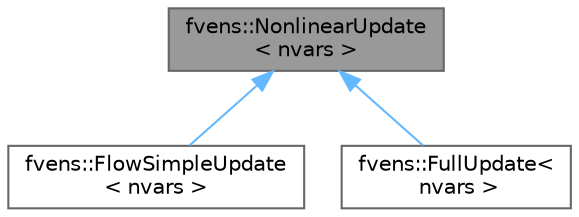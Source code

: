 digraph "fvens::NonlinearUpdate&lt; nvars &gt;"
{
 // LATEX_PDF_SIZE
  bgcolor="transparent";
  edge [fontname=Helvetica,fontsize=10,labelfontname=Helvetica,labelfontsize=10];
  node [fontname=Helvetica,fontsize=10,shape=box,height=0.2,width=0.4];
  Node1 [id="Node000001",label="fvens::NonlinearUpdate\l\< nvars \>",height=0.2,width=0.4,color="gray40", fillcolor="grey60", style="filled", fontcolor="black",tooltip="Abstract base class for computation of a (local) relaxation factor given a state and an update."];
  Node1 -> Node2 [id="edge1_Node000001_Node000002",dir="back",color="steelblue1",style="solid",tooltip=" "];
  Node2 [id="Node000002",label="fvens::FlowSimpleUpdate\l\< nvars \>",height=0.2,width=0.4,color="gray40", fillcolor="white", style="filled",URL="$classfvens_1_1FlowSimpleUpdate.html",tooltip=" "];
  Node1 -> Node3 [id="edge2_Node000001_Node000003",dir="back",color="steelblue1",style="solid",tooltip=" "];
  Node3 [id="Node000003",label="fvens::FullUpdate\<\l nvars \>",height=0.2,width=0.4,color="gray40", fillcolor="white", style="filled",URL="$classfvens_1_1FullUpdate.html",tooltip="Trivial relaxation factor of constant 1."];
}

